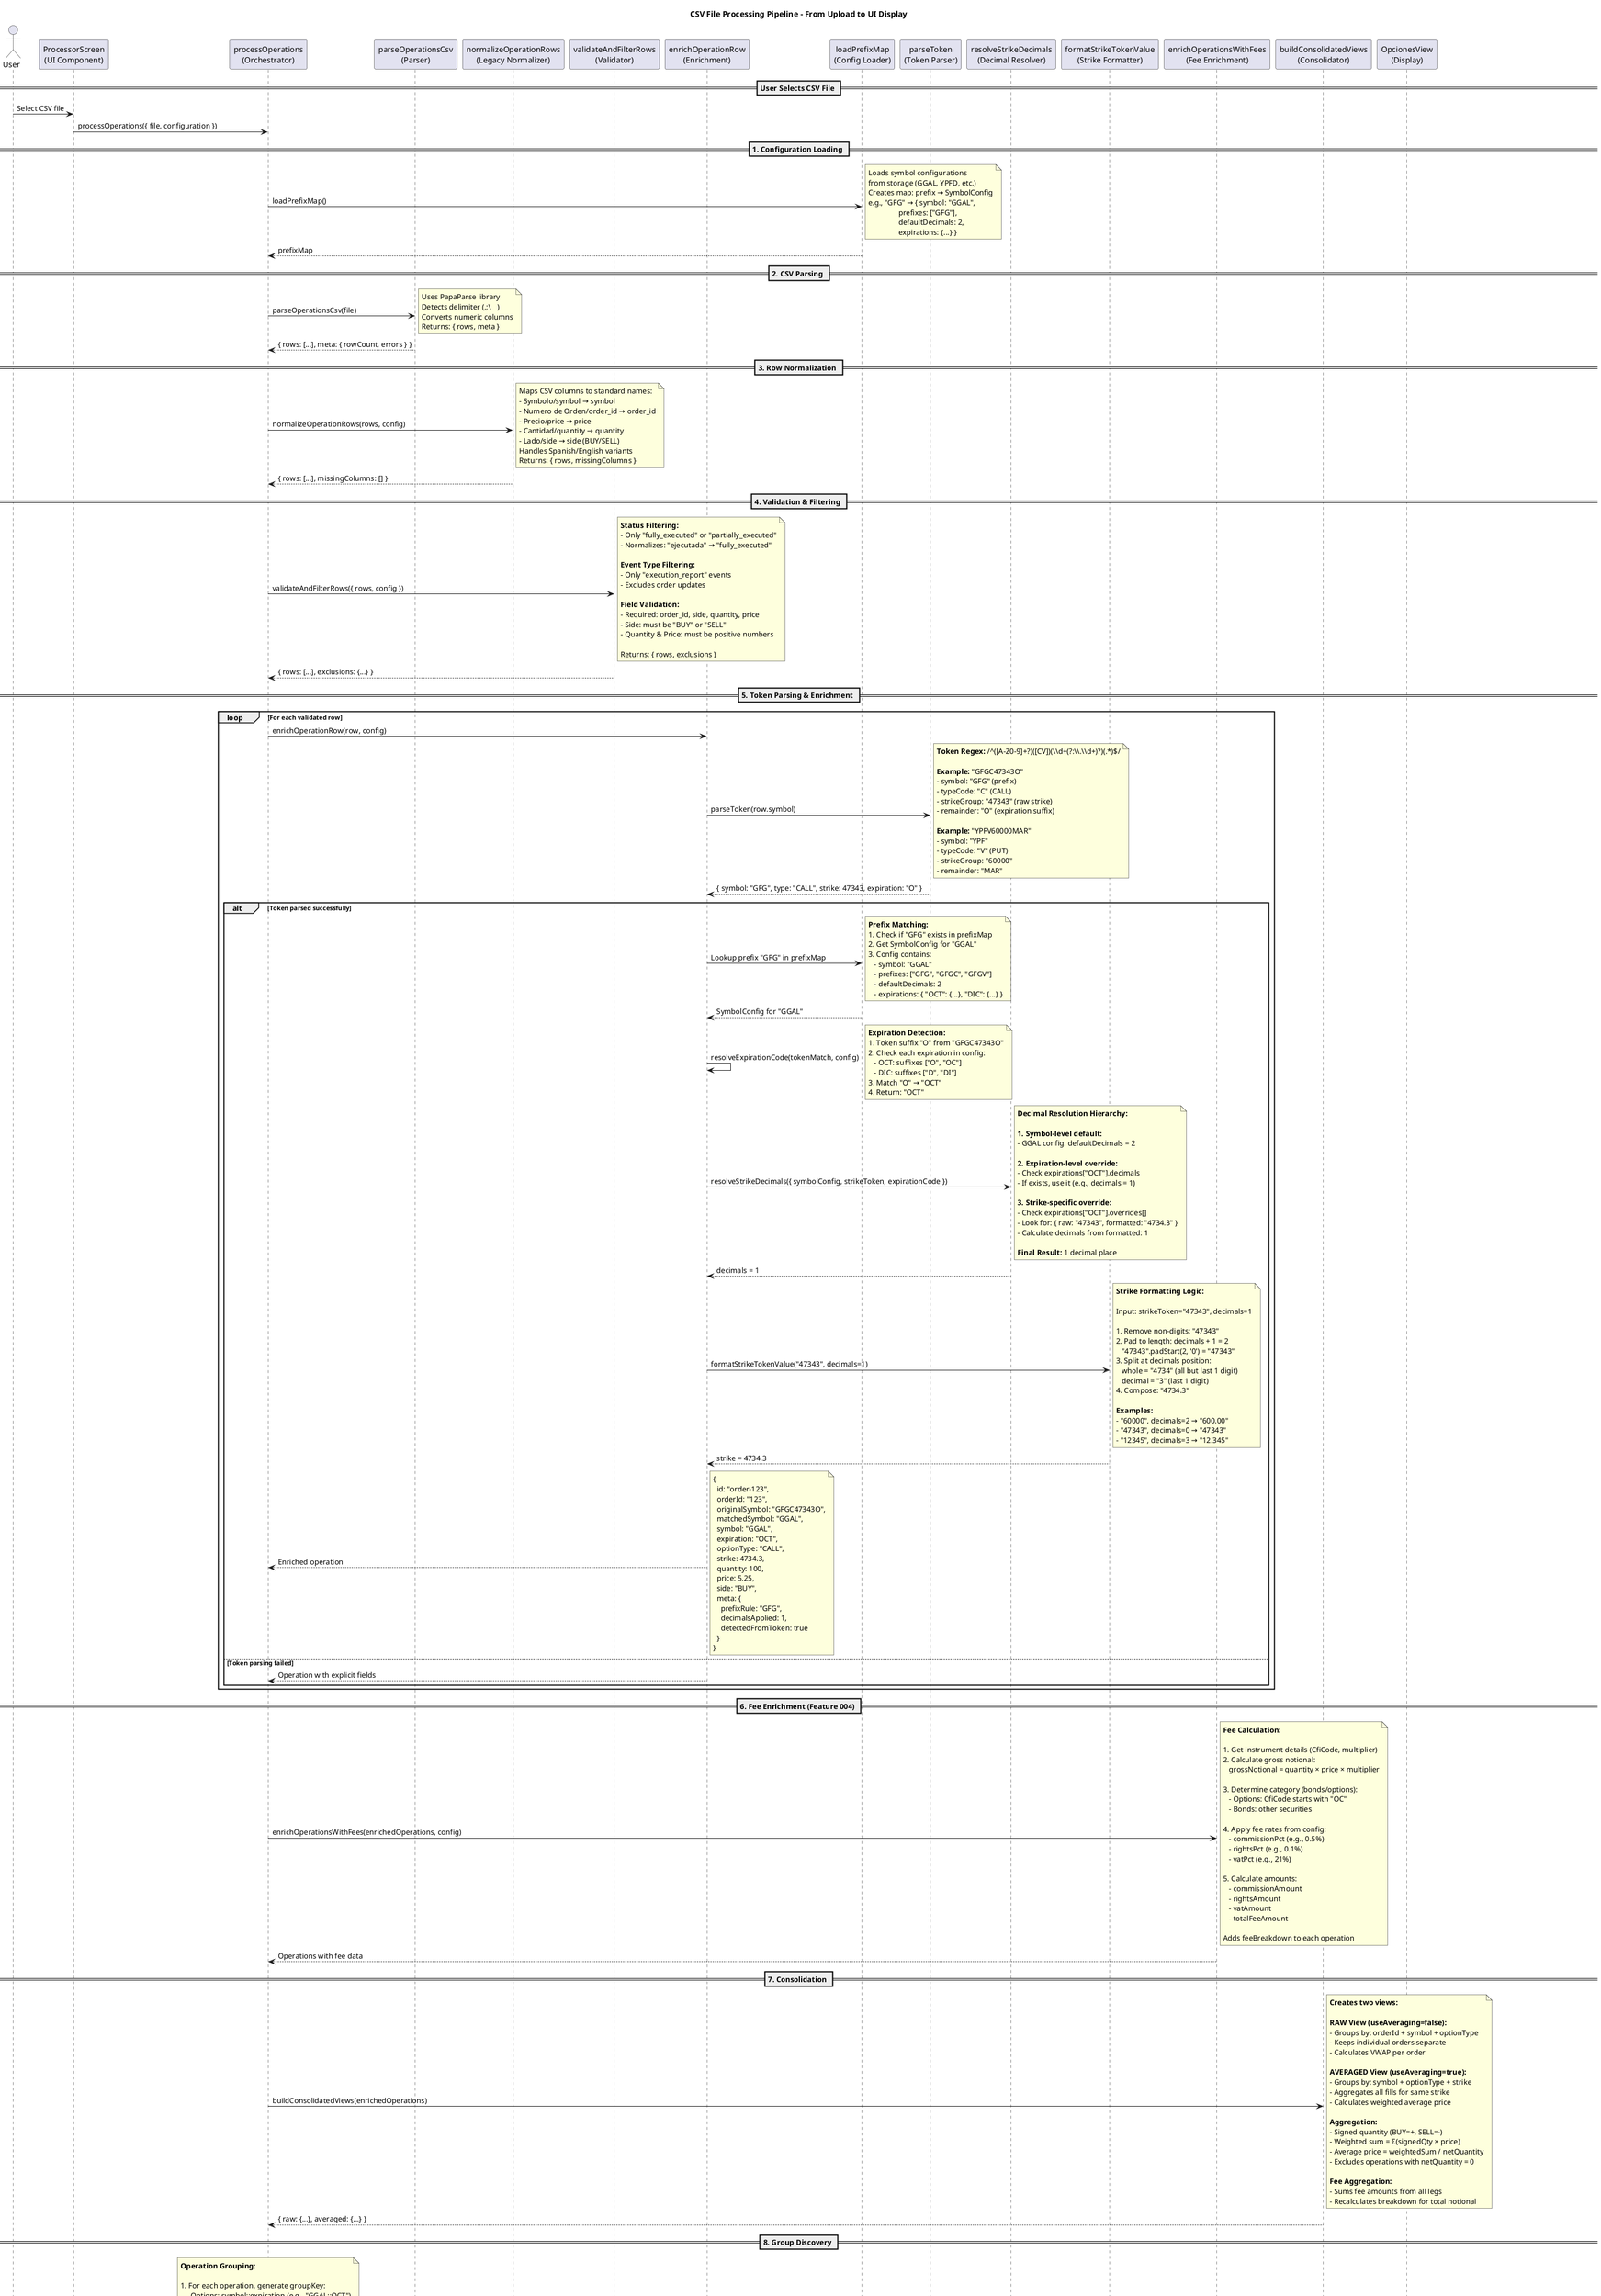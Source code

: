 @startuml CSV Processing Pipeline - CALLS & PUTS Display

title CSV File Processing Pipeline - From Upload to UI Display

actor User
participant "ProcessorScreen\n(UI Component)" as UI
participant "processOperations\n(Orchestrator)" as Orchestrator
participant "parseOperationsCsv\n(Parser)" as Parser
participant "normalizeOperationRows\n(Legacy Normalizer)" as Normalizer
participant "validateAndFilterRows\n(Validator)" as Validator
participant "enrichOperationRow\n(Enrichment)" as Enrichment
participant "loadPrefixMap\n(Config Loader)" as ConfigLoader
participant "parseToken\n(Token Parser)" as TokenParser
participant "resolveStrikeDecimals\n(Decimal Resolver)" as DecimalResolver
participant "formatStrikeTokenValue\n(Strike Formatter)" as StrikeFormatter
participant "enrichOperationsWithFees\n(Fee Enrichment)" as FeeEnrichment
participant "buildConsolidatedViews\n(Consolidator)" as Consolidator
participant "OpcionesView\n(Display)" as Display

== User Selects CSV File ==
User -> UI: Select CSV file
UI -> Orchestrator: processOperations({ file, configuration })

== 1. Configuration Loading ==
Orchestrator -> ConfigLoader: loadPrefixMap()
note right
  Loads symbol configurations
  from storage (GGAL, YPFD, etc.)
  Creates map: prefix → SymbolConfig
  e.g., "GFG" → { symbol: "GGAL", 
                  prefixes: ["GFG"], 
                  defaultDecimals: 2,
                  expirations: {...} }
end note
ConfigLoader --> Orchestrator: prefixMap

== 2. CSV Parsing ==
Orchestrator -> Parser: parseOperationsCsv(file)
note right
  Uses PapaParse library
  Detects delimiter (,;\\t)
  Converts numeric columns
  Returns: { rows, meta }
end note
Parser --> Orchestrator: { rows: [...], meta: { rowCount, errors } }

== 3. Row Normalization ==
Orchestrator -> Normalizer: normalizeOperationRows(rows, config)
note right
  Maps CSV columns to standard names:
  - Symbolo/symbol → symbol
  - Numero de Orden/order_id → order_id
  - Precio/price → price
  - Cantidad/quantity → quantity
  - Lado/side → side (BUY/SELL)
  Handles Spanish/English variants
  Returns: { rows, missingColumns }
end note
Normalizer --> Orchestrator: { rows: [...], missingColumns: [] }

== 4. Validation & Filtering ==
Orchestrator -> Validator: validateAndFilterRows({ rows, config })
note right
  **Status Filtering:**
  - Only "fully_executed" or "partially_executed"
  - Normalizes: "ejecutada" → "fully_executed"
  
  **Event Type Filtering:**
  - Only "execution_report" events
  - Excludes order updates
  
  **Field Validation:**
  - Required: order_id, side, quantity, price
  - Side: must be "BUY" or "SELL"
  - Quantity & Price: must be positive numbers
  
  Returns: { rows, exclusions }
end note
Validator --> Orchestrator: { rows: [...], exclusions: {...} }

== 5. Token Parsing & Enrichment ==
loop For each validated row
  Orchestrator -> Enrichment: enrichOperationRow(row, config)
  
  Enrichment -> TokenParser: parseToken(row.symbol)
  note right
    **Token Regex:** /^([A-Z0-9]+?)([CV])(\\d+(?:\\.\\d+)?)(.*)$/
    
    **Example:** "GFGC47343O"
    - symbol: "GFG" (prefix)
    - typeCode: "C" (CALL)
    - strikeGroup: "47343" (raw strike)
    - remainder: "O" (expiration suffix)
    
    **Example:** "YPFV60000MAR"
    - symbol: "YPF"
    - typeCode: "V" (PUT)
    - strikeGroup: "60000"
    - remainder: "MAR"
  end note
  TokenParser --> Enrichment: { symbol: "GFG", type: "CALL", strike: 47343, expiration: "O" }
  
  alt Token parsed successfully
    Enrichment -> ConfigLoader: Lookup prefix "GFG" in prefixMap
    note right
      **Prefix Matching:**
      1. Check if "GFG" exists in prefixMap
      2. Get SymbolConfig for "GGAL"
      3. Config contains:
         - symbol: "GGAL"
         - prefixes: ["GFG", "GFGC", "GFGV"]
         - defaultDecimals: 2
         - expirations: { "OCT": {...}, "DIC": {...} }
    end note
    ConfigLoader --> Enrichment: SymbolConfig for "GGAL"
    
    Enrichment -> Enrichment: resolveExpirationCode(tokenMatch, config)
    note right
      **Expiration Detection:**
      1. Token suffix "O" from "GFGC47343O"
      2. Check each expiration in config:
         - OCT: suffixes ["O", "OC"]
         - DIC: suffixes ["D", "DI"]
      3. Match "O" → "OCT"
      4. Return: "OCT"
    end note
    
    Enrichment -> DecimalResolver: resolveStrikeDecimals({ symbolConfig, strikeToken, expirationCode })
    note right
      **Decimal Resolution Hierarchy:**
      
      **1. Symbol-level default:**
      - GGAL config: defaultDecimals = 2
      
      **2. Expiration-level override:**
      - Check expirations["OCT"].decimals
      - If exists, use it (e.g., decimals = 1)
      
      **3. Strike-specific override:**
      - Check expirations["OCT"].overrides[]
      - Look for: { raw: "47343", formatted: "4734.3" }
      - Calculate decimals from formatted: 1
      
      **Final Result:** 1 decimal place
    end note
    DecimalResolver --> Enrichment: decimals = 1
    
    Enrichment -> StrikeFormatter: formatStrikeTokenValue("47343", decimals=1)
    note right
      **Strike Formatting Logic:**
      
      Input: strikeToken="47343", decimals=1
      
      1. Remove non-digits: "47343"
      2. Pad to length: decimals + 1 = 2
         "47343".padStart(2, '0') = "47343"
      3. Split at decimals position:
         whole = "4734" (all but last 1 digit)
         decimal = "3" (last 1 digit)
      4. Compose: "4734.3"
      
      **Examples:**
      - "60000", decimals=2 → "600.00"
      - "47343", decimals=0 → "47343"
      - "12345", decimals=3 → "12.345"
    end note
    StrikeFormatter --> Enrichment: strike = 4734.3
    
    Enrichment --> Orchestrator: Enriched operation
    note right
      {
        id: "order-123",
        orderId: "123",
        originalSymbol: "GFGC47343O",
        matchedSymbol: "GGAL",
        symbol: "GGAL",
        expiration: "OCT",
        optionType: "CALL",
        strike: 4734.3,
        quantity: 100,
        price: 5.25,
        side: "BUY",
        meta: {
          prefixRule: "GFG",
          decimalsApplied: 1,
          detectedFromToken: true
        }
      }
    end note
  else Token parsing failed
    note right
      Falls back to explicit fields:
      - symbol from row.symbol
      - expiration from row.expiration
      - strike from row.strike
      - optionType from row.option_type
    end note
    Enrichment --> Orchestrator: Operation with explicit fields
  end
end

== 6. Fee Enrichment (Feature 004) ==
Orchestrator -> FeeEnrichment: enrichOperationsWithFees(enrichedOperations, config)
note right
  **Fee Calculation:**
  
  1. Get instrument details (CfiCode, multiplier)
  2. Calculate gross notional:
     grossNotional = quantity × price × multiplier
  
  3. Determine category (bonds/options):
     - Options: CfiCode starts with "OC"
     - Bonds: other securities
  
  4. Apply fee rates from config:
     - commissionPct (e.g., 0.5%)
     - rightsPct (e.g., 0.1%)
     - vatPct (e.g., 21%)
  
  5. Calculate amounts:
     - commissionAmount
     - rightsAmount
     - vatAmount
     - totalFeeAmount
  
  Adds feeBreakdown to each operation
end note
FeeEnrichment --> Orchestrator: Operations with fee data

== 7. Consolidation ==
Orchestrator -> Consolidator: buildConsolidatedViews(enrichedOperations)
note right
  **Creates two views:**
  
  **RAW View (useAveraging=false):**
  - Groups by: orderId + symbol + optionType
  - Keeps individual orders separate
  - Calculates VWAP per order
  
  **AVERAGED View (useAveraging=true):**
  - Groups by: symbol + optionType + strike
  - Aggregates all fills for same strike
  - Calculates weighted average price
  
  **Aggregation:**
  - Signed quantity (BUY=+, SELL=-)
  - Weighted sum = Σ(signedQty × price)
  - Average price = weightedSum / netQuantity
  - Excludes operations with netQuantity = 0
  
  **Fee Aggregation:**
  - Sums fee amounts from all legs
  - Recalculates breakdown for total notional
end note
Consolidator --> Orchestrator: { raw: {...}, averaged: {...} }

== 8. Group Discovery ==
note over Orchestrator
  **Operation Grouping:**
  
  1. For each operation, generate groupKey:
     - Options: symbol::expiration (e.g., "GGAL::OCT")
     - Others: symbol::NONE
  
  2. Count operations per group:
     - calls: count(optionType == "CALL")
     - puts: count(optionType == "PUT")
  
  3. Build group metadata:
     groups = [
       {
         id: "GGAL::OCT",
         symbol: "GGAL",
         expiration: "OCT",
         counts: { calls: 5, puts: 3 }
       },
       ...
     ]
end note

== 9. Report Building ==
Orchestrator -> Orchestrator: Build OperationsReport
note right
  **Report Structure:**
  {
    summary: {
      fileName: "Operations.csv",
      processedAt: timestamp,
      rawRowCount: 150,
      validRowCount: 142,
      excludedRowCount: 8,
      warnings: []
    },
    
    views: {
      raw: {
        calls: { operations: [...], stats: {...} },
        puts: { operations: [...], stats: {...} }
      },
      averaged: {
        calls: { operations: [...], stats: {...} },
        puts: { operations: [...], stats: {...} }
      }
    },
    
    operations: [...], // enrichedWithFees
    normalizedOperations: [...], // CSV format
    groups: [...],
    
    meta: {
      parse: { rowCount, errors },
      duration: "1234ms"
    }
  }
end note
Orchestrator --> UI: OperationsReport

== 10. UI Display ==
UI -> UI: computeScopedData(report, groups, selectedGroupId)
note right
  **Scoping & Caching:**
  
  1. Filter operations by selected group
     - If "ALL" selected: use all operations
     - If "GGAL::OCT": filter to matching group
  
  2. Rebuild consolidated views for scope:
     - Call buildConsolidatedViews(filteredOps)
     - Cache result by groupKey
  
  3. Extract active view (raw or averaged):
     - Get calls/puts operations
     - Calculate statistics
  
  4. Return scopedReport with filtered data
end note

UI -> Display: Render OpcionesView
note right
  **Display Components:**
  
  1. Group Selector (Dropdown):
     - Options: "Todos", "GGAL OCT", "YPFD DIC", etc.
     - Labels formatted with prefix mapping:
       "GFG" → "GGAL" (from prefixMap)
  
  2. Averaging Toggle:
     - Switch between RAW and AVERAGED views
  
  3. CALLS Table:
     - Columns: Strike, Quantity, Average Price, Total
     - Sorted by strike
     - Formatted numbers (4 decimals)
  
  4. PUTS Table:
     - Same structure as CALLS
  
  5. Actions:
     - Copy to Clipboard
     - Export to CSV
end note

Display --> User: Display CALLS & PUTS tables

@enduml
